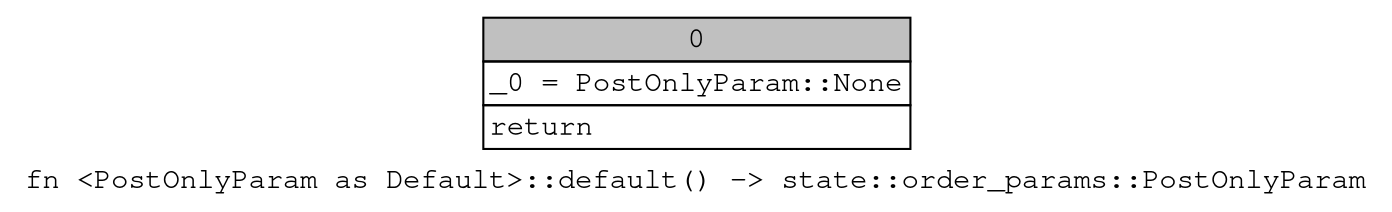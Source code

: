 digraph Mir_0_17011 {
    graph [fontname="Courier, monospace"];
    node [fontname="Courier, monospace"];
    edge [fontname="Courier, monospace"];
    label=<fn &lt;PostOnlyParam as Default&gt;::default() -&gt; state::order_params::PostOnlyParam<br align="left"/>>;
    bb0__0_17011 [shape="none", label=<<table border="0" cellborder="1" cellspacing="0"><tr><td bgcolor="gray" align="center" colspan="1">0</td></tr><tr><td align="left" balign="left">_0 = PostOnlyParam::None<br/></td></tr><tr><td align="left">return</td></tr></table>>];
}
